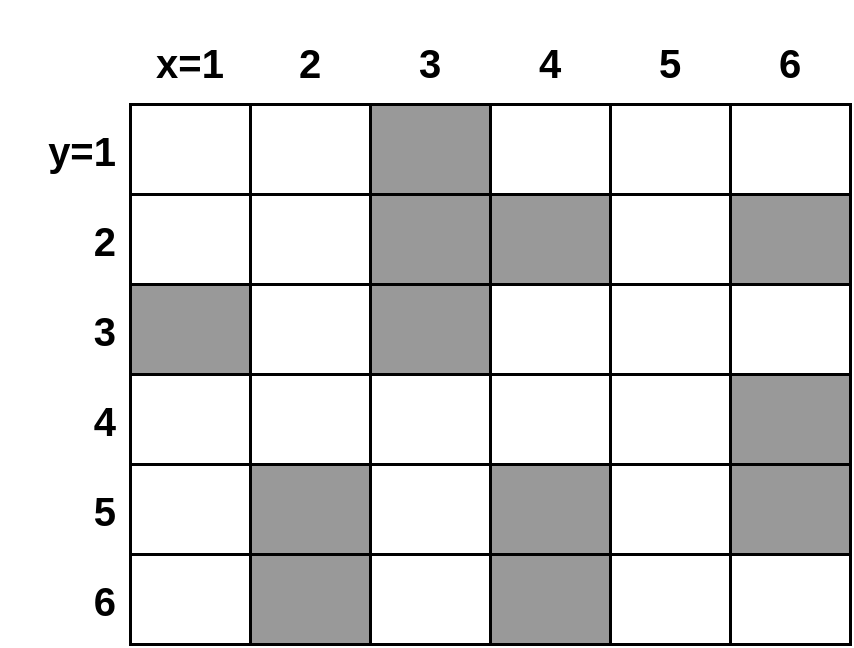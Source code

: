 <?xml version="1.0" encoding="UTF-8"?><mxfile type="Lucidchart-Import" version="17.1.4"><diagram name="Page 1" id="0"><mxGraphModel page="1" pageWidth="1020" pageHeight="1320" grid="1" gridSize="15"><root><mxCell id="0"/><mxCell id="1" parent="0"/><UserObject label="" lucidchartObjectId="PR0FuVFeMROJ" id="2"><mxCell style="html=1;overflow=block;blockSpacing=1;whiteSpace=wrap;fontSize=13;spacing=3.8;strokeOpacity=100;strokeWidth=1.5;" vertex="1" parent="1"><mxGeometry x="165" y="150" width="60" height="45" as="geometry"/></mxCell></UserObject><UserObject label="" lucidchartObjectId="1R0F3LSmTo3p" id="3"><mxCell style="html=1;overflow=block;blockSpacing=1;whiteSpace=wrap;fontSize=13;spacing=3.8;strokeOpacity=100;strokeWidth=1.5;" vertex="1" parent="1"><mxGeometry x="165" y="195" width="60" height="45" as="geometry"/></mxCell></UserObject><UserObject label="" lucidchartObjectId="2R0FtiVFIycG" id="4"><mxCell style="html=1;overflow=block;blockSpacing=1;whiteSpace=wrap;fontSize=13;spacing=3.8;strokeOpacity=100;fillOpacity=100;fillColor=#999999;strokeWidth=1.5;" vertex="1" parent="1"><mxGeometry x="165" y="240" width="60" height="45" as="geometry"/></mxCell></UserObject><UserObject label="" lucidchartObjectId="3R0FcRPfcoal" id="5"><mxCell style="html=1;overflow=block;blockSpacing=1;whiteSpace=wrap;fontSize=13;spacing=3.8;strokeOpacity=100;strokeWidth=1.5;" vertex="1" parent="1"><mxGeometry x="165" y="285" width="60" height="45" as="geometry"/></mxCell></UserObject><UserObject label="" lucidchartObjectId="6R0Fp99GmHOS" id="6"><mxCell style="html=1;overflow=block;blockSpacing=1;whiteSpace=wrap;fontSize=13;spacing=3.8;strokeOpacity=100;strokeWidth=1.5;" vertex="1" parent="1"><mxGeometry x="165" y="330" width="60" height="45" as="geometry"/></mxCell></UserObject><UserObject label="" lucidchartObjectId="7R0FRCNfyE5Z" id="7"><mxCell style="html=1;overflow=block;blockSpacing=1;whiteSpace=wrap;fontSize=13;spacing=3.8;strokeOpacity=100;strokeWidth=1.5;" vertex="1" parent="1"><mxGeometry x="165" y="375" width="60" height="45" as="geometry"/></mxCell></UserObject><UserObject label="" lucidchartObjectId="_R0FLejZ.7N9" id="8"><mxCell style="html=1;overflow=block;blockSpacing=1;whiteSpace=wrap;fontSize=13;spacing=3.8;strokeOpacity=100;strokeWidth=1.5;" vertex="1" parent="1"><mxGeometry x="225" y="150" width="60" height="45" as="geometry"/></mxCell></UserObject><UserObject label="" lucidchartObjectId="_R0F5IIh~nba" id="9"><mxCell style="html=1;overflow=block;blockSpacing=1;whiteSpace=wrap;fontSize=13;spacing=3.8;strokeOpacity=100;strokeWidth=1.5;" vertex="1" parent="1"><mxGeometry x="225" y="195" width="60" height="45" as="geometry"/></mxCell></UserObject><UserObject label="" lucidchartObjectId="_R0FJQTh2yBP" id="10"><mxCell style="html=1;overflow=block;blockSpacing=1;whiteSpace=wrap;fontSize=13;spacing=3.8;strokeOpacity=100;strokeWidth=1.5;" vertex="1" parent="1"><mxGeometry x="225" y="240" width="60" height="45" as="geometry"/></mxCell></UserObject><UserObject label="" lucidchartObjectId="_R0F.DJ8iC1-" id="11"><mxCell style="html=1;overflow=block;blockSpacing=1;whiteSpace=wrap;fontSize=13;spacing=3.8;strokeOpacity=100;strokeWidth=1.5;" vertex="1" parent="1"><mxGeometry x="225" y="285" width="60" height="45" as="geometry"/></mxCell></UserObject><UserObject label="" lucidchartObjectId="_R0F1sAE_rqP" id="12"><mxCell style="html=1;overflow=block;blockSpacing=1;whiteSpace=wrap;fontSize=13;spacing=3.8;strokeOpacity=100;fillOpacity=100;fillColor=#999999;strokeWidth=1.5;" vertex="1" parent="1"><mxGeometry x="225" y="330" width="60" height="45" as="geometry"/></mxCell></UserObject><UserObject label="" lucidchartObjectId="_R0FJGQs_EA3" id="13"><mxCell style="html=1;overflow=block;blockSpacing=1;whiteSpace=wrap;fontSize=13;spacing=3.8;strokeOpacity=100;fillOpacity=100;fillColor=#999999;strokeWidth=1.5;" vertex="1" parent="1"><mxGeometry x="225" y="375" width="60" height="45" as="geometry"/></mxCell></UserObject><UserObject label="" lucidchartObjectId="aS0FF3BjUA8r" id="14"><mxCell style="html=1;overflow=block;blockSpacing=1;whiteSpace=wrap;fontSize=13;spacing=3.8;strokeOpacity=100;fillOpacity=100;fillColor=#999999;strokeWidth=1.5;" vertex="1" parent="1"><mxGeometry x="285" y="150" width="60" height="45" as="geometry"/></mxCell></UserObject><UserObject label="" lucidchartObjectId="aS0FzXoQs9jw" id="15"><mxCell style="html=1;overflow=block;blockSpacing=1;whiteSpace=wrap;fontSize=13;spacing=3.8;strokeOpacity=100;fillOpacity=100;fillColor=#999999;strokeWidth=1.5;" vertex="1" parent="1"><mxGeometry x="285" y="195" width="60" height="45" as="geometry"/></mxCell></UserObject><UserObject label="" lucidchartObjectId="aS0FMEpbD1J1" id="16"><mxCell style="html=1;overflow=block;blockSpacing=1;whiteSpace=wrap;fontSize=13;spacing=3.8;strokeOpacity=100;fillOpacity=100;fillColor=#999999;strokeWidth=1.5;" vertex="1" parent="1"><mxGeometry x="285" y="240" width="60" height="45" as="geometry"/></mxCell></UserObject><UserObject label="" lucidchartObjectId="aS0F3MaOh~P." id="17"><mxCell style="html=1;overflow=block;blockSpacing=1;whiteSpace=wrap;fontSize=13;spacing=3.8;strokeOpacity=100;strokeWidth=1.5;" vertex="1" parent="1"><mxGeometry x="285" y="285" width="60" height="45" as="geometry"/></mxCell></UserObject><UserObject label="" lucidchartObjectId="aS0Fz6TvFial" id="18"><mxCell style="html=1;overflow=block;blockSpacing=1;whiteSpace=wrap;fontSize=13;spacing=3.8;strokeOpacity=100;strokeWidth=1.5;" vertex="1" parent="1"><mxGeometry x="285" y="330" width="60" height="45" as="geometry"/></mxCell></UserObject><UserObject label="" lucidchartObjectId="aS0FHIUCdRI1" id="19"><mxCell style="html=1;overflow=block;blockSpacing=1;whiteSpace=wrap;fontSize=13;spacing=3.8;strokeOpacity=100;strokeWidth=1.5;" vertex="1" parent="1"><mxGeometry x="285" y="375" width="60" height="45" as="geometry"/></mxCell></UserObject><UserObject label="" lucidchartObjectId="fS0Fzlrk48L7" id="20"><mxCell style="html=1;overflow=block;blockSpacing=1;whiteSpace=wrap;fontSize=13;spacing=3.8;strokeOpacity=100;strokeWidth=1.5;" vertex="1" parent="1"><mxGeometry x="345" y="150" width="60" height="45" as="geometry"/></mxCell></UserObject><UserObject label="" lucidchartObjectId="fS0F-nDJi~mY" id="21"><mxCell style="html=1;overflow=block;blockSpacing=1;whiteSpace=wrap;fontSize=13;spacing=3.8;strokeOpacity=100;fillOpacity=100;fillColor=#999999;strokeWidth=1.5;" vertex="1" parent="1"><mxGeometry x="345" y="195" width="60" height="45" as="geometry"/></mxCell></UserObject><UserObject label="" lucidchartObjectId="fS0Fwusj1~SV" id="22"><mxCell style="html=1;overflow=block;blockSpacing=1;whiteSpace=wrap;fontSize=13;spacing=3.8;strokeOpacity=100;strokeWidth=1.5;" vertex="1" parent="1"><mxGeometry x="345" y="240" width="60" height="45" as="geometry"/></mxCell></UserObject><UserObject label="" lucidchartObjectId="fS0Ftd6DM4vA" id="23"><mxCell style="html=1;overflow=block;blockSpacing=1;whiteSpace=wrap;fontSize=13;spacing=3.8;strokeOpacity=100;strokeWidth=1.5;" vertex="1" parent="1"><mxGeometry x="345" y="285" width="60" height="45" as="geometry"/></mxCell></UserObject><UserObject label="" lucidchartObjectId="fS0FLYXihTzq" id="24"><mxCell style="html=1;overflow=block;blockSpacing=1;whiteSpace=wrap;fontSize=13;spacing=3.8;strokeOpacity=100;fillOpacity=100;fillColor=#999999;strokeWidth=1.5;" vertex="1" parent="1"><mxGeometry x="345" y="330" width="60" height="45" as="geometry"/></mxCell></UserObject><UserObject label="" lucidchartObjectId="fS0Fk9N.5hEc" id="25"><mxCell style="html=1;overflow=block;blockSpacing=1;whiteSpace=wrap;fontSize=13;spacing=3.8;strokeOpacity=100;fillOpacity=100;fillColor=#999999;strokeWidth=1.5;" vertex="1" parent="1"><mxGeometry x="345" y="375" width="60" height="45" as="geometry"/></mxCell></UserObject><UserObject label="" lucidchartObjectId="hS0Fp4xV6Npm" id="26"><mxCell style="html=1;overflow=block;blockSpacing=1;whiteSpace=wrap;fontSize=13;spacing=3.8;strokeOpacity=100;strokeWidth=1.5;" vertex="1" parent="1"><mxGeometry x="405" y="150" width="60" height="45" as="geometry"/></mxCell></UserObject><UserObject label="" lucidchartObjectId="hS0FhTCs.nh8" id="27"><mxCell style="html=1;overflow=block;blockSpacing=1;whiteSpace=wrap;fontSize=13;spacing=3.8;strokeOpacity=100;strokeWidth=1.5;" vertex="1" parent="1"><mxGeometry x="405" y="195" width="60" height="45" as="geometry"/></mxCell></UserObject><UserObject label="" lucidchartObjectId="hS0FhlWt_koj" id="28"><mxCell style="html=1;overflow=block;blockSpacing=1;whiteSpace=wrap;fontSize=13;spacing=3.8;strokeOpacity=100;strokeWidth=1.5;" vertex="1" parent="1"><mxGeometry x="405" y="240" width="60" height="45" as="geometry"/></mxCell></UserObject><UserObject label="" lucidchartObjectId="hS0F9SSqudpI" id="29"><mxCell style="html=1;overflow=block;blockSpacing=1;whiteSpace=wrap;fontSize=13;spacing=3.8;strokeOpacity=100;strokeWidth=1.5;" vertex="1" parent="1"><mxGeometry x="405" y="285" width="60" height="45" as="geometry"/></mxCell></UserObject><UserObject label="" lucidchartObjectId="hS0FLjzQGPn7" id="30"><mxCell style="html=1;overflow=block;blockSpacing=1;whiteSpace=wrap;fontSize=13;spacing=3.8;strokeOpacity=100;strokeWidth=1.5;" vertex="1" parent="1"><mxGeometry x="405" y="330" width="60" height="45" as="geometry"/></mxCell></UserObject><UserObject label="" lucidchartObjectId="hS0FHOBEadGf" id="31"><mxCell style="html=1;overflow=block;blockSpacing=1;whiteSpace=wrap;fontSize=13;spacing=3.8;strokeOpacity=100;strokeWidth=1.5;" vertex="1" parent="1"><mxGeometry x="405" y="375" width="60" height="45" as="geometry"/></mxCell></UserObject><UserObject label="" lucidchartObjectId="kS0FaQhV.4wz" id="32"><mxCell style="html=1;overflow=block;blockSpacing=1;whiteSpace=wrap;fontSize=13;spacing=3.8;strokeOpacity=100;strokeWidth=1.5;" vertex="1" parent="1"><mxGeometry x="465" y="150" width="60" height="45" as="geometry"/></mxCell></UserObject><UserObject label="" lucidchartObjectId="kS0Fn.6dyv9f" id="33"><mxCell style="html=1;overflow=block;blockSpacing=1;whiteSpace=wrap;fontSize=13;spacing=3.8;strokeOpacity=100;fillOpacity=100;fillColor=#999999;strokeWidth=1.5;" vertex="1" parent="1"><mxGeometry x="465" y="195" width="60" height="45" as="geometry"/></mxCell></UserObject><UserObject label="" lucidchartObjectId="kS0Fk.mMQ6dv" id="34"><mxCell style="html=1;overflow=block;blockSpacing=1;whiteSpace=wrap;fontSize=13;spacing=3.8;strokeOpacity=100;strokeWidth=1.5;" vertex="1" parent="1"><mxGeometry x="465" y="240" width="60" height="45" as="geometry"/></mxCell></UserObject><UserObject label="" lucidchartObjectId="kS0FE1YUq.Wp" id="35"><mxCell style="html=1;overflow=block;blockSpacing=1;whiteSpace=wrap;fontSize=13;spacing=3.8;strokeOpacity=100;fillOpacity=100;fillColor=#999999;strokeWidth=1.5;" vertex="1" parent="1"><mxGeometry x="465" y="285" width="60" height="45" as="geometry"/></mxCell></UserObject><UserObject label="" lucidchartObjectId="kS0Fz8dG7uha" id="36"><mxCell style="html=1;overflow=block;blockSpacing=1;whiteSpace=wrap;fontSize=13;spacing=3.8;strokeOpacity=100;fillOpacity=100;fillColor=#999999;strokeWidth=1.5;" vertex="1" parent="1"><mxGeometry x="465" y="330" width="60" height="45" as="geometry"/></mxCell></UserObject><UserObject label="" lucidchartObjectId="kS0FFcKZGcey" id="37"><mxCell style="html=1;overflow=block;blockSpacing=1;whiteSpace=wrap;fontSize=13;spacing=3.8;strokeOpacity=100;strokeWidth=1.5;" vertex="1" parent="1"><mxGeometry x="465" y="375" width="60" height="45" as="geometry"/></mxCell></UserObject><UserObject label="x=1" lucidchartObjectId="sS0FCrXVXUDl" id="38"><mxCell style="html=1;overflow=block;blockSpacing=1;whiteSpace=wrap;fontSize=20;fontColor=default;fontStyle=1;align=center;spacing=3.8;verticalAlign=bottom;strokeColor=#ffffff;strokeOpacity=100;strokeWidth=1.5;" vertex="1" parent="1"><mxGeometry x="165" y="99" width="60" height="45" as="geometry"/></mxCell></UserObject><UserObject label="2" lucidchartObjectId="sS0F6VLF_txW" id="39"><mxCell style="html=1;overflow=block;blockSpacing=1;whiteSpace=wrap;fontSize=20;fontColor=default;fontStyle=1;align=center;spacing=3.8;verticalAlign=bottom;strokeColor=#ffffff;strokeOpacity=100;strokeWidth=1.5;" vertex="1" parent="1"><mxGeometry x="225" y="99" width="60" height="45" as="geometry"/></mxCell></UserObject><UserObject label="3" lucidchartObjectId="sS0F6yk-EmYf" id="40"><mxCell style="html=1;overflow=block;blockSpacing=1;whiteSpace=wrap;fontSize=20;fontColor=default;fontStyle=1;align=center;spacing=3.8;verticalAlign=bottom;strokeColor=#ffffff;strokeOpacity=100;strokeWidth=1.5;" vertex="1" parent="1"><mxGeometry x="285" y="99" width="60" height="45" as="geometry"/></mxCell></UserObject><UserObject label="4" lucidchartObjectId="sS0FMWQkZzSV" id="41"><mxCell style="html=1;overflow=block;blockSpacing=1;whiteSpace=wrap;fontSize=20;fontColor=default;fontStyle=1;align=center;spacing=3.8;verticalAlign=bottom;strokeColor=#ffffff;strokeOpacity=100;strokeWidth=1.5;" vertex="1" parent="1"><mxGeometry x="345" y="99" width="60" height="45" as="geometry"/></mxCell></UserObject><UserObject label="5" lucidchartObjectId="sS0FkRgKvPz2" id="42"><mxCell style="html=1;overflow=block;blockSpacing=1;whiteSpace=wrap;fontSize=20;fontColor=default;fontStyle=1;align=center;spacing=3.8;verticalAlign=bottom;strokeColor=#ffffff;strokeOpacity=100;strokeWidth=1.5;" vertex="1" parent="1"><mxGeometry x="405" y="99" width="60" height="45" as="geometry"/></mxCell></UserObject><UserObject label="6" lucidchartObjectId="sS0FzM~32Y4p" id="43"><mxCell style="html=1;overflow=block;blockSpacing=1;whiteSpace=wrap;fontSize=20;fontColor=default;fontStyle=1;align=center;spacing=3.8;verticalAlign=bottom;strokeColor=#ffffff;strokeOpacity=100;strokeWidth=1.5;" vertex="1" parent="1"><mxGeometry x="465" y="99" width="60" height="45" as="geometry"/></mxCell></UserObject><UserObject label="y=1" lucidchartObjectId="jT0Fli8JLcMK" id="44"><mxCell style="html=1;overflow=block;blockSpacing=1;whiteSpace=wrap;fontSize=20;fontColor=default;fontStyle=1;align=right;spacing=3.8;strokeColor=#ffffff;strokeOpacity=100;strokeWidth=1.5;" vertex="1" parent="1"><mxGeometry x="101" y="150" width="60" height="45" as="geometry"/></mxCell></UserObject><UserObject label="2" lucidchartObjectId="jT0FTpFNJy_k" id="45"><mxCell style="html=1;overflow=block;blockSpacing=1;whiteSpace=wrap;fontSize=20;fontColor=default;fontStyle=1;align=right;spacing=3.8;strokeColor=#ffffff;strokeOpacity=100;strokeWidth=1.5;" vertex="1" parent="1"><mxGeometry x="101" y="195" width="60" height="45" as="geometry"/></mxCell></UserObject><UserObject label="3" lucidchartObjectId="jT0FZWzHQqex" id="46"><mxCell style="html=1;overflow=block;blockSpacing=1;whiteSpace=wrap;fontSize=20;fontColor=default;fontStyle=1;align=right;spacing=3.8;strokeColor=#ffffff;strokeOpacity=100;strokeWidth=1.5;" vertex="1" parent="1"><mxGeometry x="101" y="240" width="60" height="45" as="geometry"/></mxCell></UserObject><UserObject label="4" lucidchartObjectId="jT0Ft4-alu1Q" id="47"><mxCell style="html=1;overflow=block;blockSpacing=1;whiteSpace=wrap;fontSize=20;fontColor=default;fontStyle=1;align=right;spacing=3.8;strokeColor=#ffffff;strokeOpacity=100;strokeWidth=1.5;" vertex="1" parent="1"><mxGeometry x="101" y="285" width="60" height="45" as="geometry"/></mxCell></UserObject><UserObject label="5" lucidchartObjectId="jT0FlslREkPs" id="48"><mxCell style="html=1;overflow=block;blockSpacing=1;whiteSpace=wrap;fontSize=20;fontColor=default;fontStyle=1;align=right;spacing=3.8;strokeColor=#ffffff;strokeOpacity=100;strokeWidth=1.5;" vertex="1" parent="1"><mxGeometry x="101" y="330" width="60" height="45" as="geometry"/></mxCell></UserObject><UserObject label="6" lucidchartObjectId="jT0FNzM9VYFu" id="49"><mxCell style="html=1;overflow=block;blockSpacing=1;whiteSpace=wrap;fontSize=20;fontColor=default;fontStyle=1;align=right;spacing=3.8;strokeColor=#ffffff;strokeOpacity=100;strokeWidth=1.5;" vertex="1" parent="1"><mxGeometry x="101" y="375" width="60" height="45" as="geometry"/></mxCell></UserObject></root></mxGraphModel></diagram></mxfile>